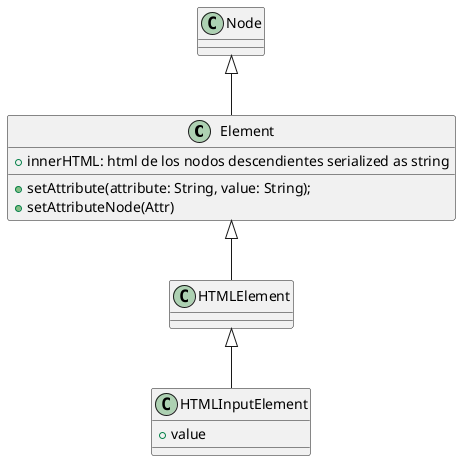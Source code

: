 @startuml element

class Element {
    + innerHTML: html de los nodos descendientes serialized as string

    + setAttribute(attribute: String, value: String);
    + setAttributeNode(Attr)
}
Node <|-- Element

class HTMLElement
Element <|-- HTMLElement

class HTMLInputElement {
    + value
}
HTMLElement <|-- HTMLInputElement
@enduml
